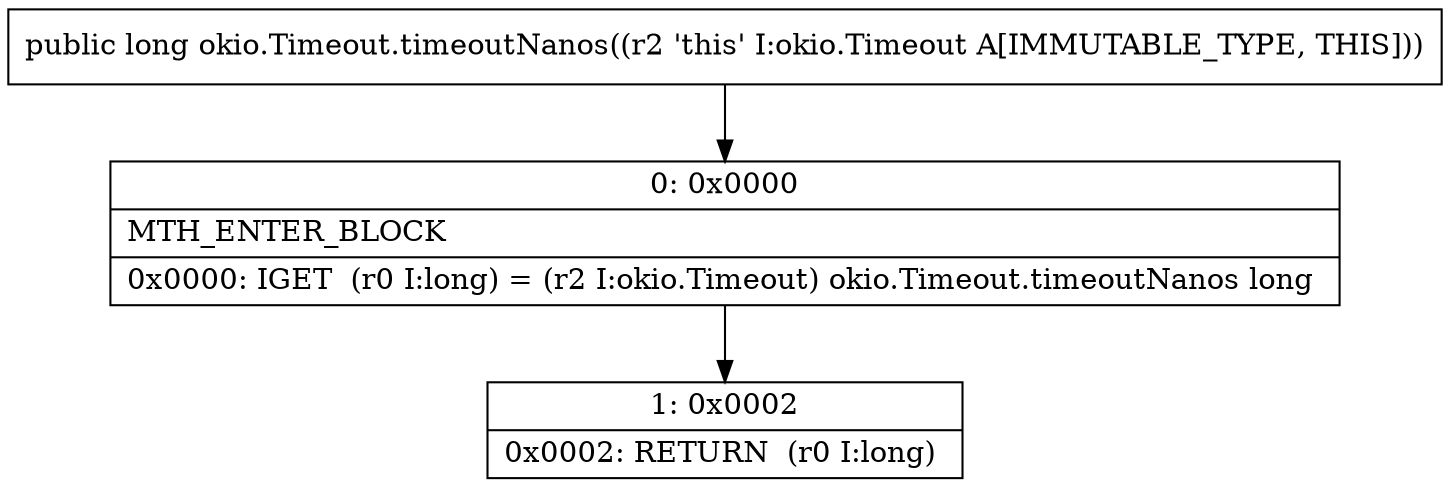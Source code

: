 digraph "CFG forokio.Timeout.timeoutNanos()J" {
Node_0 [shape=record,label="{0\:\ 0x0000|MTH_ENTER_BLOCK\l|0x0000: IGET  (r0 I:long) = (r2 I:okio.Timeout) okio.Timeout.timeoutNanos long \l}"];
Node_1 [shape=record,label="{1\:\ 0x0002|0x0002: RETURN  (r0 I:long) \l}"];
MethodNode[shape=record,label="{public long okio.Timeout.timeoutNanos((r2 'this' I:okio.Timeout A[IMMUTABLE_TYPE, THIS])) }"];
MethodNode -> Node_0;
Node_0 -> Node_1;
}

